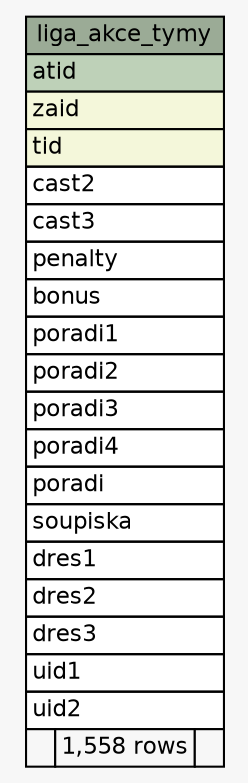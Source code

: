 // dot 2.38.0 on Mac OS X 10.9.4
// SchemaSpy rev 590
digraph "liga_akce_tymy" {
  graph [
    rankdir="RL"
    bgcolor="#f7f7f7"
    nodesep="0.18"
    ranksep="0.46"
    fontname="Helvetica"
    fontsize="11"
  ];
  node [
    fontname="Helvetica"
    fontsize="11"
    shape="plaintext"
  ];
  edge [
    arrowsize="0.8"
  ];
  "liga_akce_tymy" [
    label=<
    <TABLE BORDER="0" CELLBORDER="1" CELLSPACING="0" BGCOLOR="#ffffff">
      <TR><TD COLSPAN="3" BGCOLOR="#9bab96" ALIGN="CENTER">liga_akce_tymy</TD></TR>
      <TR><TD PORT="atid" COLSPAN="3" BGCOLOR="#bed1b8" ALIGN="LEFT">atid</TD></TR>
      <TR><TD PORT="zaid" COLSPAN="3" BGCOLOR="#f4f7da" ALIGN="LEFT">zaid</TD></TR>
      <TR><TD PORT="tid" COLSPAN="3" BGCOLOR="#f4f7da" ALIGN="LEFT">tid</TD></TR>
      <TR><TD PORT="cast2" COLSPAN="3" ALIGN="LEFT">cast2</TD></TR>
      <TR><TD PORT="cast3" COLSPAN="3" ALIGN="LEFT">cast3</TD></TR>
      <TR><TD PORT="penalty" COLSPAN="3" ALIGN="LEFT">penalty</TD></TR>
      <TR><TD PORT="bonus" COLSPAN="3" ALIGN="LEFT">bonus</TD></TR>
      <TR><TD PORT="poradi1" COLSPAN="3" ALIGN="LEFT">poradi1</TD></TR>
      <TR><TD PORT="poradi2" COLSPAN="3" ALIGN="LEFT">poradi2</TD></TR>
      <TR><TD PORT="poradi3" COLSPAN="3" ALIGN="LEFT">poradi3</TD></TR>
      <TR><TD PORT="poradi4" COLSPAN="3" ALIGN="LEFT">poradi4</TD></TR>
      <TR><TD PORT="poradi" COLSPAN="3" ALIGN="LEFT">poradi</TD></TR>
      <TR><TD PORT="soupiska" COLSPAN="3" ALIGN="LEFT">soupiska</TD></TR>
      <TR><TD PORT="dres1" COLSPAN="3" ALIGN="LEFT">dres1</TD></TR>
      <TR><TD PORT="dres2" COLSPAN="3" ALIGN="LEFT">dres2</TD></TR>
      <TR><TD PORT="dres3" COLSPAN="3" ALIGN="LEFT">dres3</TD></TR>
      <TR><TD PORT="uid1" COLSPAN="3" ALIGN="LEFT">uid1</TD></TR>
      <TR><TD PORT="uid2" COLSPAN="3" ALIGN="LEFT">uid2</TD></TR>
      <TR><TD ALIGN="LEFT" BGCOLOR="#f7f7f7">  </TD><TD ALIGN="RIGHT" BGCOLOR="#f7f7f7">1,558 rows</TD><TD ALIGN="RIGHT" BGCOLOR="#f7f7f7">  </TD></TR>
    </TABLE>>
    URL="tables/liga_akce_tymy.html"
    tooltip="liga_akce_tymy"
  ];
}
